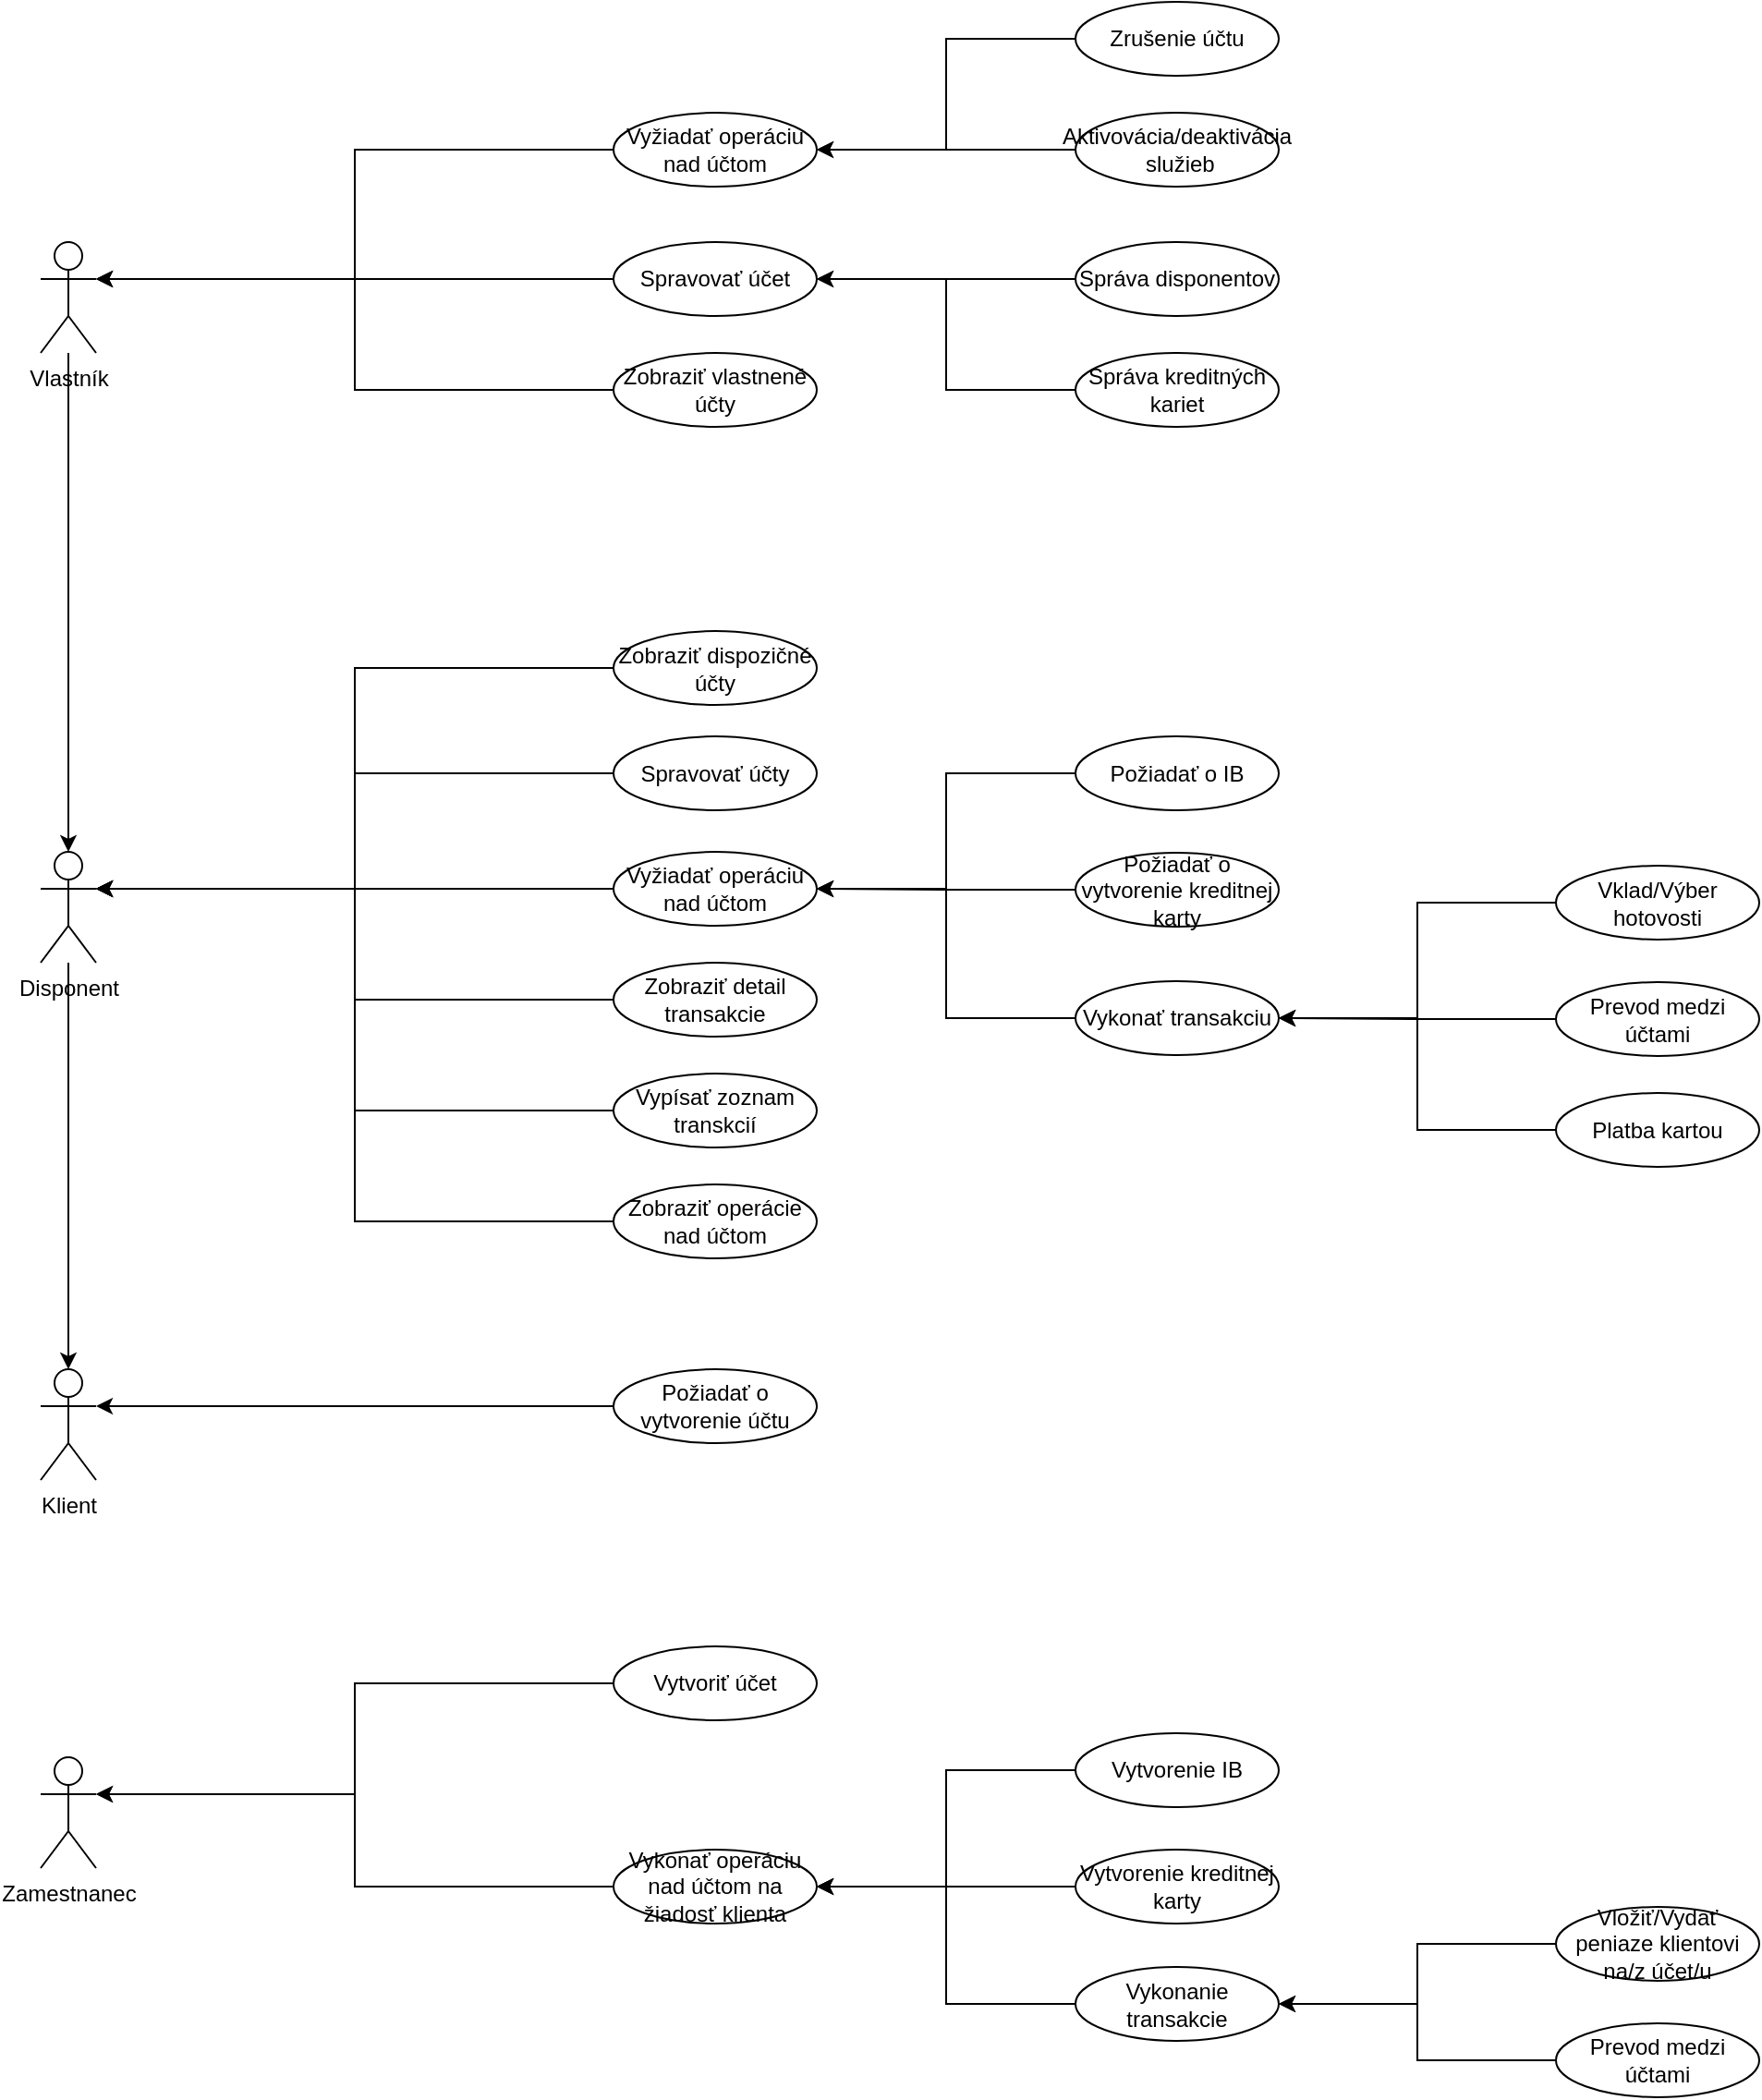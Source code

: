 <mxfile>
    <diagram id="CLA63DfK7Lk32cxnawMd" name="Page-1">
        <mxGraphModel dx="780" dy="1845" grid="1" gridSize="10" guides="1" tooltips="1" connect="1" arrows="1" fold="1" page="1" pageScale="1" pageWidth="827" pageHeight="1169" math="0" shadow="0">
            <root>
                <mxCell id="0"/>
                <mxCell id="1" parent="0"/>
                <mxCell id="4eZbbRSq7LvOpgqrymmS-43" style="edgeStyle=orthogonalEdgeStyle;rounded=0;orthogonalLoop=1;jettySize=auto;html=1;entryX=0.5;entryY=0;entryDx=0;entryDy=0;entryPerimeter=0;" parent="1" source="4eZbbRSq7LvOpgqrymmS-1" target="4eZbbRSq7LvOpgqrymmS-38" edge="1">
                    <mxGeometry relative="1" as="geometry"/>
                </mxCell>
                <mxCell id="4eZbbRSq7LvOpgqrymmS-1" value="&lt;div&gt;Disponent&lt;/div&gt;" style="shape=umlActor;verticalLabelPosition=bottom;verticalAlign=top;html=1;" parent="1" vertex="1">
                    <mxGeometry x="70" y="340" width="30" height="60" as="geometry"/>
                </mxCell>
                <mxCell id="4eZbbRSq7LvOpgqrymmS-5" style="edgeStyle=orthogonalEdgeStyle;rounded=0;orthogonalLoop=1;jettySize=auto;html=1;entryX=0.5;entryY=0;entryDx=0;entryDy=0;entryPerimeter=0;" parent="1" source="4eZbbRSq7LvOpgqrymmS-2" target="4eZbbRSq7LvOpgqrymmS-1" edge="1">
                    <mxGeometry relative="1" as="geometry"/>
                </mxCell>
                <mxCell id="4eZbbRSq7LvOpgqrymmS-2" value="&lt;div&gt;Vlastník&lt;/div&gt;" style="shape=umlActor;verticalLabelPosition=bottom;verticalAlign=top;html=1;" parent="1" vertex="1">
                    <mxGeometry x="70" y="10" width="30" height="60" as="geometry"/>
                </mxCell>
                <mxCell id="14" style="edgeStyle=elbowEdgeStyle;rounded=0;html=1;entryX=1;entryY=0.5;entryDx=0;entryDy=0;" edge="1" parent="1" source="4eZbbRSq7LvOpgqrymmS-6" target="4">
                    <mxGeometry relative="1" as="geometry"/>
                </mxCell>
                <mxCell id="4eZbbRSq7LvOpgqrymmS-6" value="Požiadať o IB" style="ellipse;whiteSpace=wrap;html=1;" parent="1" vertex="1">
                    <mxGeometry x="630" y="277.5" width="110" height="40" as="geometry"/>
                </mxCell>
                <mxCell id="15" style="edgeStyle=elbowEdgeStyle;rounded=0;html=1;entryX=1;entryY=0.5;entryDx=0;entryDy=0;" edge="1" parent="1" source="4eZbbRSq7LvOpgqrymmS-7" target="4">
                    <mxGeometry relative="1" as="geometry"/>
                </mxCell>
                <mxCell id="4eZbbRSq7LvOpgqrymmS-7" value="&lt;div&gt;Požiadať o vytvorenie kreditnej karty&lt;/div&gt;" style="ellipse;whiteSpace=wrap;html=1;" parent="1" vertex="1">
                    <mxGeometry x="630" y="340.5" width="110" height="40" as="geometry"/>
                </mxCell>
                <mxCell id="4eZbbRSq7LvOpgqrymmS-12" style="edgeStyle=orthogonalEdgeStyle;rounded=0;orthogonalLoop=1;jettySize=auto;html=1;entryX=1;entryY=0.333;entryDx=0;entryDy=0;entryPerimeter=0;" parent="1" source="4eZbbRSq7LvOpgqrymmS-11" target="4eZbbRSq7LvOpgqrymmS-2" edge="1">
                    <mxGeometry relative="1" as="geometry"/>
                </mxCell>
                <mxCell id="4eZbbRSq7LvOpgqrymmS-11" value="Spravovať účet" style="ellipse;whiteSpace=wrap;html=1;" parent="1" vertex="1">
                    <mxGeometry x="380" y="10" width="110" height="40" as="geometry"/>
                </mxCell>
                <mxCell id="31" style="edgeStyle=elbowEdgeStyle;rounded=0;html=1;entryX=1;entryY=0.5;entryDx=0;entryDy=0;" edge="1" parent="1" source="4eZbbRSq7LvOpgqrymmS-13" target="23">
                    <mxGeometry relative="1" as="geometry"/>
                </mxCell>
                <mxCell id="4eZbbRSq7LvOpgqrymmS-13" value="Aktivovácia/deaktivácia&lt;br&gt;&amp;nbsp;služieb" style="ellipse;whiteSpace=wrap;html=1;" parent="1" vertex="1">
                    <mxGeometry x="630" y="-60" width="110" height="40" as="geometry"/>
                </mxCell>
                <mxCell id="43" style="edgeStyle=elbowEdgeStyle;rounded=0;html=1;entryX=1;entryY=0.333;entryDx=0;entryDy=0;entryPerimeter=0;" edge="1" parent="1" source="4eZbbRSq7LvOpgqrymmS-28" target="4eZbbRSq7LvOpgqrymmS-1">
                    <mxGeometry relative="1" as="geometry"/>
                </mxCell>
                <mxCell id="4eZbbRSq7LvOpgqrymmS-28" value="Zobraziť detail transakcie" style="ellipse;whiteSpace=wrap;html=1;" parent="1" vertex="1">
                    <mxGeometry x="380" y="400" width="110" height="40" as="geometry"/>
                </mxCell>
                <mxCell id="4eZbbRSq7LvOpgqrymmS-38" value="Klient" style="shape=umlActor;verticalLabelPosition=bottom;verticalAlign=top;html=1;outlineConnect=0;" parent="1" vertex="1">
                    <mxGeometry x="70" y="620" width="30" height="60" as="geometry"/>
                </mxCell>
                <mxCell id="4eZbbRSq7LvOpgqrymmS-39" style="edgeStyle=orthogonalEdgeStyle;rounded=0;orthogonalLoop=1;jettySize=auto;html=1;entryX=1;entryY=0.333;entryDx=0;entryDy=0;entryPerimeter=0;" parent="1" source="4eZbbRSq7LvOpgqrymmS-40" target="4eZbbRSq7LvOpgqrymmS-38" edge="1">
                    <mxGeometry relative="1" as="geometry"/>
                </mxCell>
                <mxCell id="4eZbbRSq7LvOpgqrymmS-40" value="Požiadať o vytvorenie účtu" style="ellipse;whiteSpace=wrap;html=1;" parent="1" vertex="1">
                    <mxGeometry x="380" y="620" width="110" height="40" as="geometry"/>
                </mxCell>
                <mxCell id="4eZbbRSq7LvOpgqrymmS-44" value="Zamestnanec" style="shape=umlActor;verticalLabelPosition=bottom;verticalAlign=top;html=1;outlineConnect=0;" parent="1" vertex="1">
                    <mxGeometry x="70" y="830" width="30" height="60" as="geometry"/>
                </mxCell>
                <mxCell id="4eZbbRSq7LvOpgqrymmS-48" style="edgeStyle=orthogonalEdgeStyle;rounded=0;orthogonalLoop=1;jettySize=auto;html=1;entryX=1;entryY=0.333;entryDx=0;entryDy=0;entryPerimeter=0;" parent="1" source="4eZbbRSq7LvOpgqrymmS-45" target="4eZbbRSq7LvOpgqrymmS-44" edge="1">
                    <mxGeometry relative="1" as="geometry"/>
                </mxCell>
                <mxCell id="4eZbbRSq7LvOpgqrymmS-45" value="&lt;div&gt;Vytvoriť účet&lt;/div&gt;" style="ellipse;whiteSpace=wrap;html=1;" parent="1" vertex="1">
                    <mxGeometry x="380" y="770" width="110" height="40" as="geometry"/>
                </mxCell>
                <mxCell id="4eZbbRSq7LvOpgqrymmS-57" style="edgeStyle=orthogonalEdgeStyle;rounded=0;orthogonalLoop=1;jettySize=auto;html=1;entryX=1;entryY=0.5;entryDx=0;entryDy=0;" parent="1" source="4eZbbRSq7LvOpgqrymmS-56" target="4eZbbRSq7LvOpgqrymmS-11" edge="1">
                    <mxGeometry relative="1" as="geometry"/>
                </mxCell>
                <mxCell id="4eZbbRSq7LvOpgqrymmS-56" value="&lt;div&gt;Správa kreditných kariet&lt;/div&gt;" style="ellipse;whiteSpace=wrap;html=1;" parent="1" vertex="1">
                    <mxGeometry x="630" y="70" width="110" height="40" as="geometry"/>
                </mxCell>
                <mxCell id="4eZbbRSq7LvOpgqrymmS-59" style="edgeStyle=orthogonalEdgeStyle;rounded=0;orthogonalLoop=1;jettySize=auto;html=1;exitX=0;exitY=0.5;exitDx=0;exitDy=0;entryX=1;entryY=0.333;entryDx=0;entryDy=0;entryPerimeter=0;" parent="1" source="4eZbbRSq7LvOpgqrymmS-58" target="4eZbbRSq7LvOpgqrymmS-1" edge="1">
                    <mxGeometry relative="1" as="geometry"/>
                </mxCell>
                <mxCell id="4eZbbRSq7LvOpgqrymmS-58" value="Zobraziť dispozičné účty" style="ellipse;whiteSpace=wrap;html=1;" parent="1" vertex="1">
                    <mxGeometry x="380" y="220.5" width="110" height="40" as="geometry"/>
                </mxCell>
                <mxCell id="4eZbbRSq7LvOpgqrymmS-61" style="edgeStyle=orthogonalEdgeStyle;rounded=0;orthogonalLoop=1;jettySize=auto;html=1;exitX=0;exitY=0.5;exitDx=0;exitDy=0;entryX=1;entryY=0.333;entryDx=0;entryDy=0;entryPerimeter=0;" parent="1" source="4eZbbRSq7LvOpgqrymmS-60" target="4eZbbRSq7LvOpgqrymmS-2" edge="1">
                    <mxGeometry relative="1" as="geometry"/>
                </mxCell>
                <mxCell id="4eZbbRSq7LvOpgqrymmS-60" value="Zobraziť vlastnené účty" style="ellipse;whiteSpace=wrap;html=1;" parent="1" vertex="1">
                    <mxGeometry x="380" y="70" width="110" height="40" as="geometry"/>
                </mxCell>
                <mxCell id="4eZbbRSq7LvOpgqrymmS-69" style="edgeStyle=orthogonalEdgeStyle;rounded=0;orthogonalLoop=1;jettySize=auto;html=1;entryX=1;entryY=0.333;entryDx=0;entryDy=0;entryPerimeter=0;" parent="1" source="4eZbbRSq7LvOpgqrymmS-62" target="4eZbbRSq7LvOpgqrymmS-1" edge="1">
                    <mxGeometry relative="1" as="geometry"/>
                </mxCell>
                <mxCell id="4eZbbRSq7LvOpgqrymmS-62" value="Spravovať účty" style="ellipse;whiteSpace=wrap;html=1;" parent="1" vertex="1">
                    <mxGeometry x="380" y="277.5" width="110" height="40" as="geometry"/>
                </mxCell>
                <mxCell id="24" style="edgeStyle=elbowEdgeStyle;rounded=0;html=1;entryX=1;entryY=0.5;entryDx=0;entryDy=0;" edge="1" parent="1" source="4eZbbRSq7LvOpgqrymmS-99" target="23">
                    <mxGeometry relative="1" as="geometry"/>
                </mxCell>
                <mxCell id="4eZbbRSq7LvOpgqrymmS-99" value="Zrušenie účtu" style="ellipse;whiteSpace=wrap;html=1;" parent="1" vertex="1">
                    <mxGeometry x="630" y="-120" width="110" height="40" as="geometry"/>
                </mxCell>
                <mxCell id="48" style="edgeStyle=elbowEdgeStyle;rounded=0;html=1;entryX=1;entryY=0.333;entryDx=0;entryDy=0;entryPerimeter=0;" edge="1" parent="1" source="2" target="4eZbbRSq7LvOpgqrymmS-1">
                    <mxGeometry relative="1" as="geometry"/>
                </mxCell>
                <mxCell id="2" value="&lt;div&gt;Zobraziť operácie nad účtom&lt;/div&gt;" style="ellipse;whiteSpace=wrap;html=1;" vertex="1" parent="1">
                    <mxGeometry x="380" y="520" width="110" height="40" as="geometry"/>
                </mxCell>
                <mxCell id="18" style="edgeStyle=elbowEdgeStyle;rounded=0;html=1;entryX=1;entryY=0.333;entryDx=0;entryDy=0;entryPerimeter=0;" edge="1" parent="1" source="4" target="4eZbbRSq7LvOpgqrymmS-1">
                    <mxGeometry relative="1" as="geometry"/>
                </mxCell>
                <mxCell id="4" value="&lt;div&gt;Vyžiadať operáciu nad účtom&lt;/div&gt;" style="ellipse;whiteSpace=wrap;html=1;" vertex="1" parent="1">
                    <mxGeometry x="380" y="340" width="110" height="40" as="geometry"/>
                </mxCell>
                <mxCell id="11" style="edgeStyle=elbowEdgeStyle;rounded=0;html=1;entryX=1;entryY=0.5;entryDx=0;entryDy=0;" edge="1" parent="1" source="5" target="9">
                    <mxGeometry relative="1" as="geometry"/>
                </mxCell>
                <mxCell id="5" value="Vklad/Výber hotovosti" style="ellipse;whiteSpace=wrap;html=1;" vertex="1" parent="1">
                    <mxGeometry x="890" y="347.5" width="110" height="40" as="geometry"/>
                </mxCell>
                <mxCell id="13" style="edgeStyle=elbowEdgeStyle;rounded=0;html=1;entryX=1;entryY=0.5;entryDx=0;entryDy=0;" edge="1" parent="1" source="7" target="9">
                    <mxGeometry relative="1" as="geometry"/>
                </mxCell>
                <mxCell id="7" value="Platba kartou" style="ellipse;whiteSpace=wrap;html=1;" vertex="1" parent="1">
                    <mxGeometry x="890" y="470.5" width="110" height="40" as="geometry"/>
                </mxCell>
                <mxCell id="47" style="edgeStyle=elbowEdgeStyle;rounded=0;html=1;entryX=1;entryY=0.5;entryDx=0;entryDy=0;" edge="1" parent="1" source="8" target="9">
                    <mxGeometry relative="1" as="geometry"/>
                </mxCell>
                <mxCell id="8" value="Prevod medzi účtami" style="ellipse;whiteSpace=wrap;html=1;" vertex="1" parent="1">
                    <mxGeometry x="890" y="410.5" width="110" height="40" as="geometry"/>
                </mxCell>
                <mxCell id="40" style="edgeStyle=elbowEdgeStyle;rounded=0;html=1;entryX=1;entryY=0.5;entryDx=0;entryDy=0;" edge="1" parent="1" source="9" target="4">
                    <mxGeometry relative="1" as="geometry"/>
                </mxCell>
                <mxCell id="9" value="Vykonať transakciu" style="ellipse;whiteSpace=wrap;html=1;" vertex="1" parent="1">
                    <mxGeometry x="630" y="410" width="110" height="40" as="geometry"/>
                </mxCell>
                <mxCell id="45" style="edgeStyle=elbowEdgeStyle;rounded=0;html=1;entryX=1;entryY=0.333;entryDx=0;entryDy=0;entryPerimeter=0;" edge="1" parent="1" source="19" target="4eZbbRSq7LvOpgqrymmS-1">
                    <mxGeometry relative="1" as="geometry"/>
                </mxCell>
                <mxCell id="19" value="Vypísať zoznam transkcií" style="ellipse;whiteSpace=wrap;html=1;" vertex="1" parent="1">
                    <mxGeometry x="380" y="460" width="110" height="40" as="geometry"/>
                </mxCell>
                <mxCell id="26" style="edgeStyle=elbowEdgeStyle;rounded=0;html=1;entryX=1;entryY=0.5;entryDx=0;entryDy=0;" edge="1" parent="1" source="22" target="4eZbbRSq7LvOpgqrymmS-11">
                    <mxGeometry relative="1" as="geometry"/>
                </mxCell>
                <mxCell id="22" value="&lt;div&gt;Správa disponentov&lt;/div&gt;" style="ellipse;whiteSpace=wrap;html=1;" vertex="1" parent="1">
                    <mxGeometry x="630" y="10" width="110" height="40" as="geometry"/>
                </mxCell>
                <mxCell id="27" style="edgeStyle=elbowEdgeStyle;rounded=0;html=1;entryX=1;entryY=0.333;entryDx=0;entryDy=0;entryPerimeter=0;" edge="1" parent="1" source="23" target="4eZbbRSq7LvOpgqrymmS-2">
                    <mxGeometry relative="1" as="geometry"/>
                </mxCell>
                <mxCell id="23" value="&lt;div&gt;Vyžiadať operáciu nad účtom&lt;/div&gt;" style="ellipse;whiteSpace=wrap;html=1;" vertex="1" parent="1">
                    <mxGeometry x="380" y="-60" width="110" height="40" as="geometry"/>
                </mxCell>
                <mxCell id="58" style="edgeStyle=elbowEdgeStyle;rounded=0;html=1;entryX=1;entryY=0.333;entryDx=0;entryDy=0;entryPerimeter=0;" edge="1" parent="1" source="46" target="4eZbbRSq7LvOpgqrymmS-44">
                    <mxGeometry relative="1" as="geometry"/>
                </mxCell>
                <mxCell id="46" value="&lt;div&gt;Vykonať operáciu nad účtom na žiadosť klienta&lt;/div&gt;" style="ellipse;whiteSpace=wrap;html=1;" vertex="1" parent="1">
                    <mxGeometry x="380" y="880" width="110" height="40" as="geometry"/>
                </mxCell>
                <mxCell id="59" style="edgeStyle=elbowEdgeStyle;rounded=0;html=1;entryX=1;entryY=0.5;entryDx=0;entryDy=0;" edge="1" parent="1" source="49" target="46">
                    <mxGeometry relative="1" as="geometry"/>
                </mxCell>
                <mxCell id="49" value="Vytvorenie IB" style="ellipse;whiteSpace=wrap;html=1;" vertex="1" parent="1">
                    <mxGeometry x="630" y="817" width="110" height="40" as="geometry"/>
                </mxCell>
                <mxCell id="61" style="edgeStyle=elbowEdgeStyle;rounded=0;html=1;entryX=1;entryY=0.5;entryDx=0;entryDy=0;" edge="1" parent="1" source="50" target="46">
                    <mxGeometry relative="1" as="geometry"/>
                </mxCell>
                <mxCell id="50" value="&lt;div&gt;Vytvorenie kreditnej karty&lt;/div&gt;" style="ellipse;whiteSpace=wrap;html=1;" vertex="1" parent="1">
                    <mxGeometry x="630" y="880" width="110" height="40" as="geometry"/>
                </mxCell>
                <mxCell id="51" style="edgeStyle=elbowEdgeStyle;rounded=0;html=1;entryX=1;entryY=0.5;entryDx=0;entryDy=0;" edge="1" parent="1" source="52" target="57">
                    <mxGeometry relative="1" as="geometry"/>
                </mxCell>
                <mxCell id="52" value="Vložiť/Vydať peniaze klientovi na/z účet/u" style="ellipse;whiteSpace=wrap;html=1;" vertex="1" parent="1">
                    <mxGeometry x="890" y="911" width="110" height="40" as="geometry"/>
                </mxCell>
                <mxCell id="55" style="edgeStyle=elbowEdgeStyle;rounded=0;html=1;entryX=1;entryY=0.5;entryDx=0;entryDy=0;" edge="1" parent="1" source="56" target="57">
                    <mxGeometry relative="1" as="geometry"/>
                </mxCell>
                <mxCell id="56" value="Prevod medzi účtami" style="ellipse;whiteSpace=wrap;html=1;" vertex="1" parent="1">
                    <mxGeometry x="890" y="974" width="110" height="40" as="geometry"/>
                </mxCell>
                <mxCell id="63" style="edgeStyle=elbowEdgeStyle;rounded=0;html=1;entryX=1;entryY=0.5;entryDx=0;entryDy=0;" edge="1" parent="1" source="57" target="46">
                    <mxGeometry relative="1" as="geometry"/>
                </mxCell>
                <mxCell id="57" value="Vykonanie transakcie" style="ellipse;whiteSpace=wrap;html=1;" vertex="1" parent="1">
                    <mxGeometry x="630" y="943.5" width="110" height="40" as="geometry"/>
                </mxCell>
            </root>
        </mxGraphModel>
    </diagram>
</mxfile>